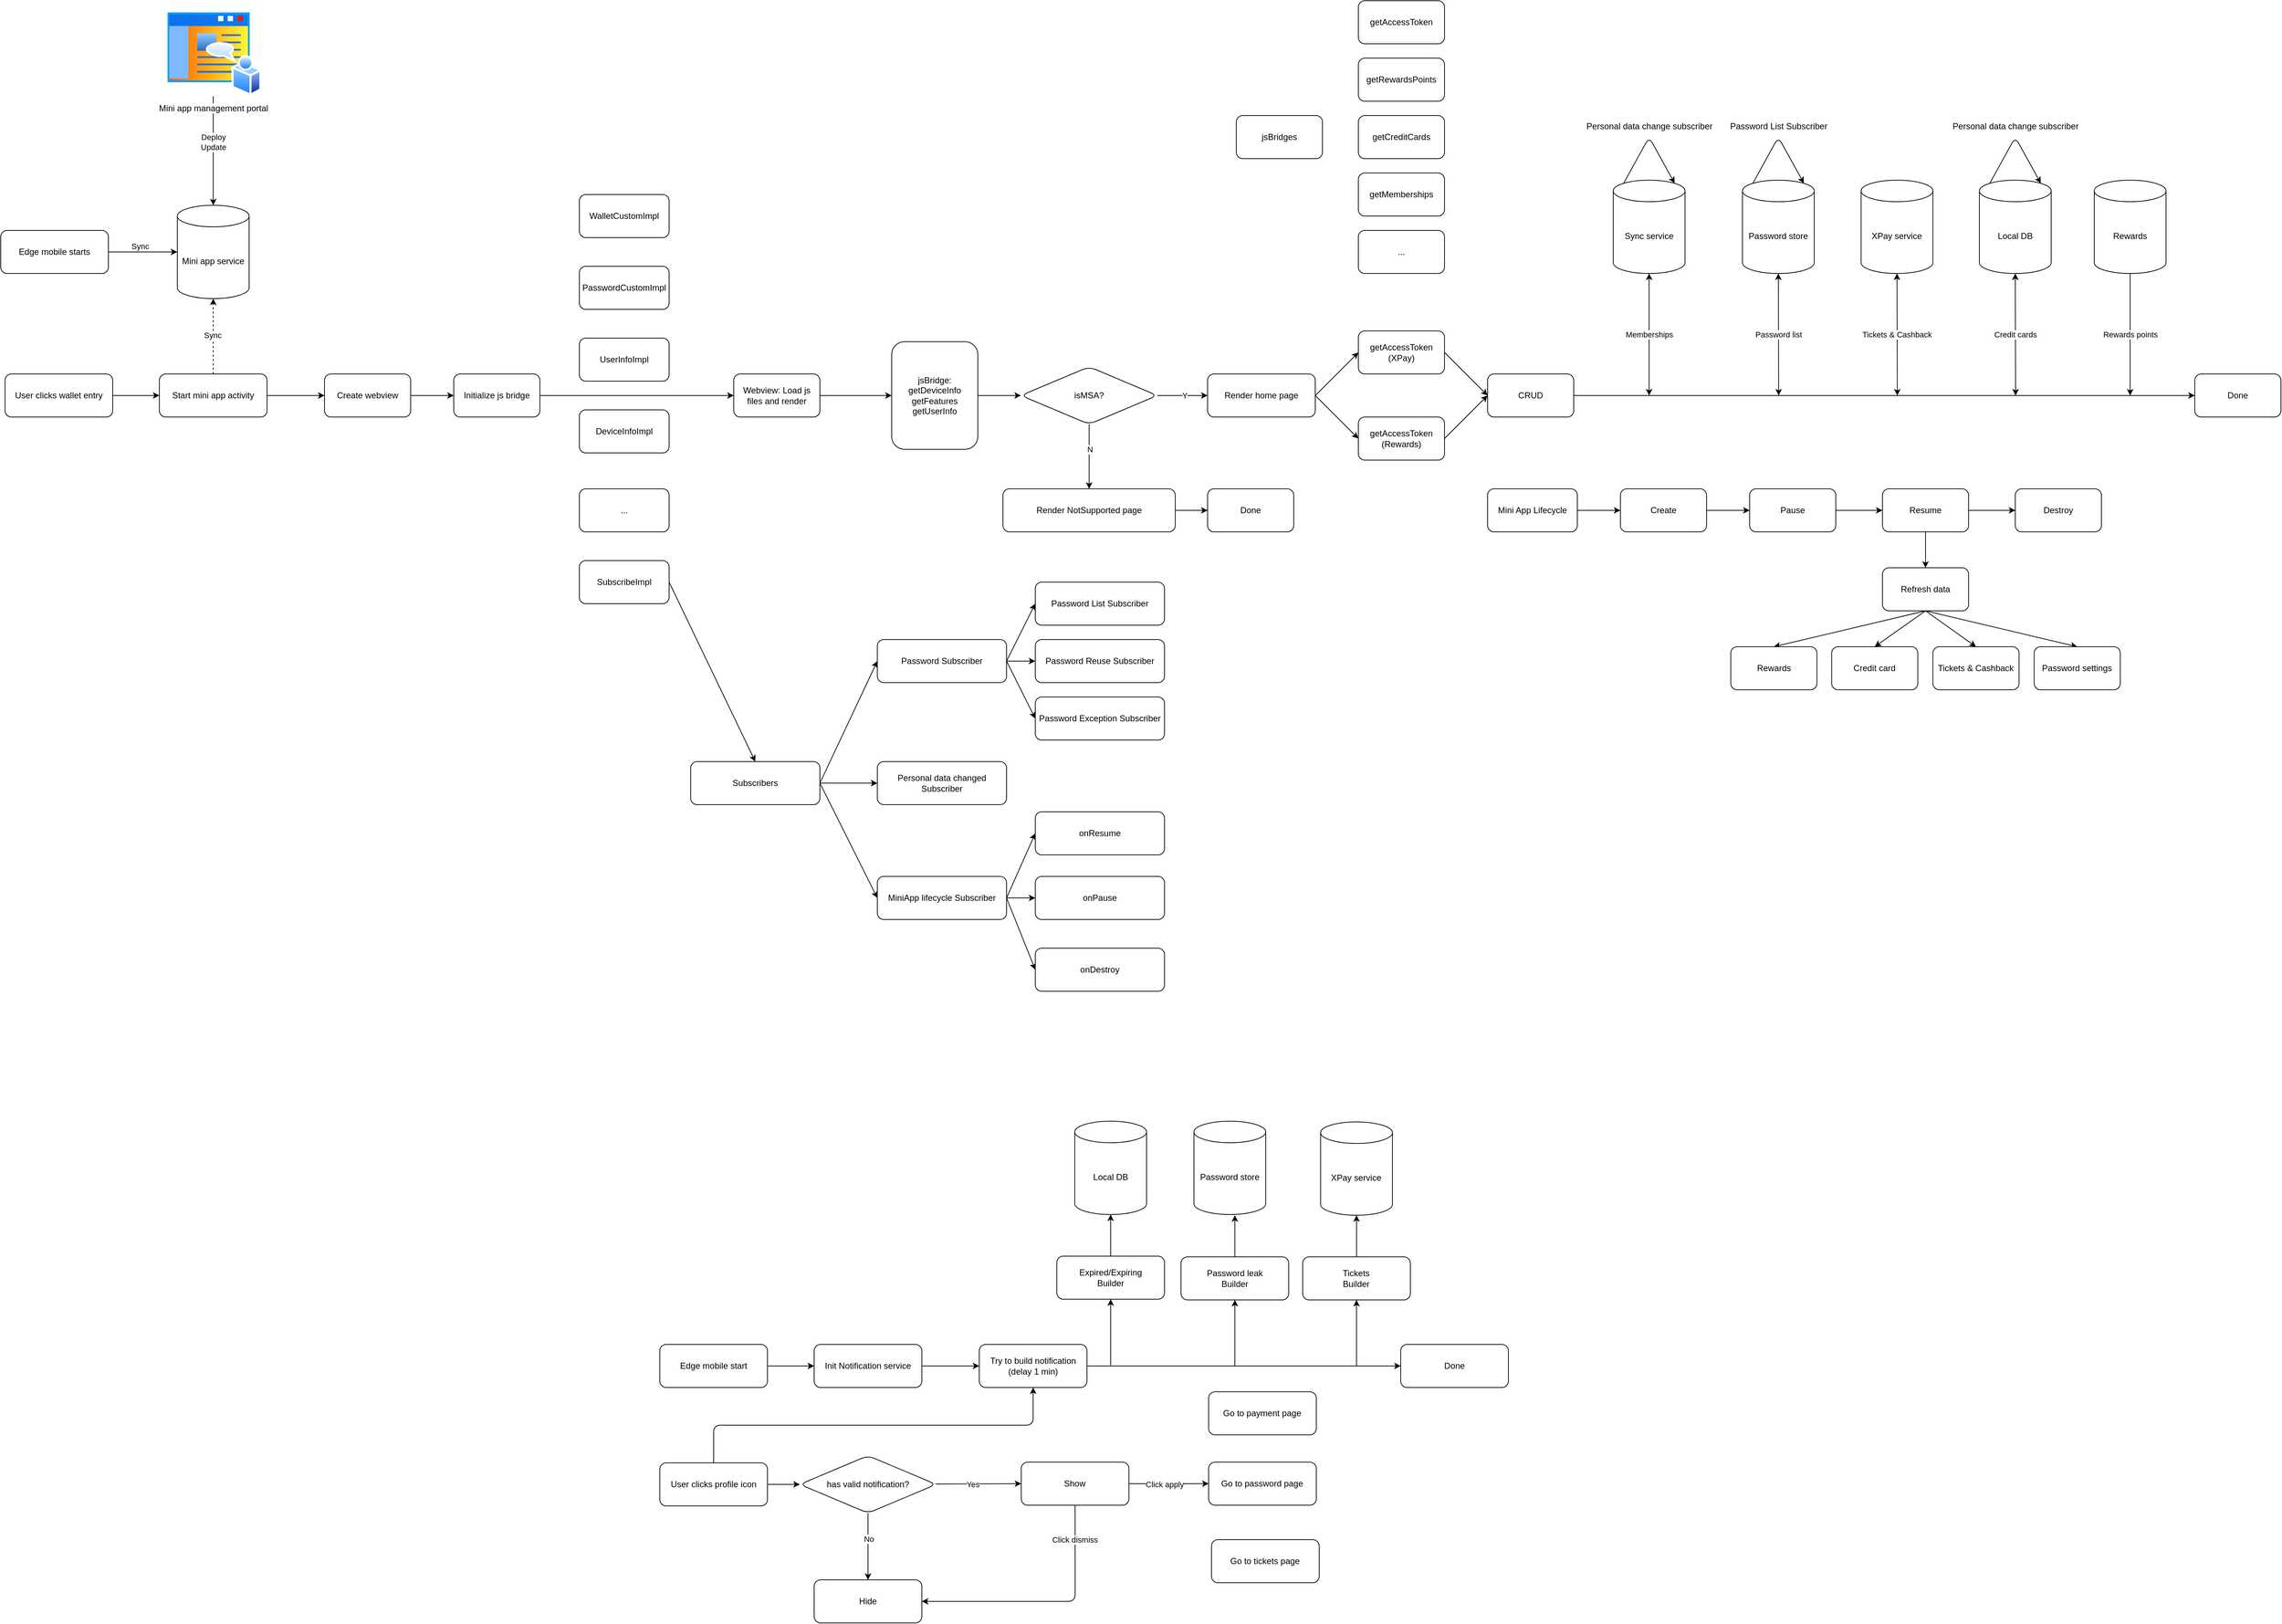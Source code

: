 <mxfile>
    <diagram id="6jK3Fwytv3DxreeTAlrI" name="第 1 页">
        <mxGraphModel dx="1670" dy="810" grid="0" gridSize="10" guides="1" tooltips="1" connect="1" arrows="1" fold="1" page="0" pageScale="1" pageWidth="6000" pageHeight="2000" math="0" shadow="0">
            <root>
                <mxCell id="0"/>
                <mxCell id="1" parent="0"/>
                <mxCell id="4" value="" style="edgeStyle=none;html=1;" parent="1" source="2" target="3" edge="1">
                    <mxGeometry relative="1" as="geometry"/>
                </mxCell>
                <mxCell id="2" value="User clicks wallet entry" style="rounded=1;whiteSpace=wrap;html=1;" parent="1" vertex="1">
                    <mxGeometry x="80" y="690" width="150" height="60" as="geometry"/>
                </mxCell>
                <mxCell id="6" value="" style="edgeStyle=none;html=1;" parent="1" source="3" target="5" edge="1">
                    <mxGeometry relative="1" as="geometry"/>
                </mxCell>
                <mxCell id="3" value="Start mini app activity" style="whiteSpace=wrap;html=1;rounded=1;" parent="1" vertex="1">
                    <mxGeometry x="295" y="690" width="150" height="60" as="geometry"/>
                </mxCell>
                <mxCell id="8" value="" style="edgeStyle=none;html=1;" parent="1" source="5" target="7" edge="1">
                    <mxGeometry relative="1" as="geometry"/>
                </mxCell>
                <mxCell id="5" value="Create webview" style="whiteSpace=wrap;html=1;rounded=1;" parent="1" vertex="1">
                    <mxGeometry x="525" y="690" width="120" height="60" as="geometry"/>
                </mxCell>
                <mxCell id="26" value="" style="edgeStyle=none;html=1;entryX=0;entryY=0.5;entryDx=0;entryDy=0;" parent="1" source="7" target="25" edge="1">
                    <mxGeometry relative="1" as="geometry"/>
                </mxCell>
                <mxCell id="7" value="Initialize js bridge" style="whiteSpace=wrap;html=1;rounded=1;" parent="1" vertex="1">
                    <mxGeometry x="705" y="690" width="120" height="60" as="geometry"/>
                </mxCell>
                <mxCell id="11" value="PasswordCustomImpl" style="whiteSpace=wrap;html=1;rounded=1;" parent="1" vertex="1">
                    <mxGeometry x="880" y="540" width="125" height="60" as="geometry"/>
                </mxCell>
                <mxCell id="14" value="WalletCustomImpl" style="whiteSpace=wrap;html=1;rounded=1;" parent="1" vertex="1">
                    <mxGeometry x="880" y="440" width="125" height="60" as="geometry"/>
                </mxCell>
                <mxCell id="16" value="UserInfoImpl" style="whiteSpace=wrap;html=1;rounded=1;" parent="1" vertex="1">
                    <mxGeometry x="880" y="640" width="125" height="60" as="geometry"/>
                </mxCell>
                <mxCell id="17" value="DeviceInfoImpl" style="whiteSpace=wrap;html=1;rounded=1;" parent="1" vertex="1">
                    <mxGeometry x="880" y="740" width="125" height="60" as="geometry"/>
                </mxCell>
                <mxCell id="103" style="edgeStyle=none;html=1;exitX=1;exitY=0.5;exitDx=0;exitDy=0;entryX=0.5;entryY=0;entryDx=0;entryDy=0;" parent="1" source="18" target="50" edge="1">
                    <mxGeometry relative="1" as="geometry"/>
                </mxCell>
                <mxCell id="18" value="SubscribeImpl" style="whiteSpace=wrap;html=1;rounded=1;" parent="1" vertex="1">
                    <mxGeometry x="880" y="950" width="125" height="60" as="geometry"/>
                </mxCell>
                <mxCell id="24" value="..." style="whiteSpace=wrap;html=1;rounded=1;" parent="1" vertex="1">
                    <mxGeometry x="880" y="850" width="125" height="60" as="geometry"/>
                </mxCell>
                <mxCell id="28" value="" style="edgeStyle=none;html=1;entryX=0;entryY=0.5;entryDx=0;entryDy=0;" parent="1" source="25" target="63" edge="1">
                    <mxGeometry relative="1" as="geometry">
                        <mxPoint x="1295" y="720" as="targetPoint"/>
                    </mxGeometry>
                </mxCell>
                <mxCell id="25" value="Webview: Load js files and render" style="whiteSpace=wrap;html=1;rounded=1;" parent="1" vertex="1">
                    <mxGeometry x="1095" y="690" width="120" height="60" as="geometry"/>
                </mxCell>
                <mxCell id="106" style="edgeStyle=none;html=1;exitX=1;exitY=0.5;exitDx=0;exitDy=0;entryX=0;entryY=0.5;entryDx=0;entryDy=0;" parent="1" source="29" target="43" edge="1">
                    <mxGeometry relative="1" as="geometry"/>
                </mxCell>
                <mxCell id="107" style="edgeStyle=none;html=1;exitX=1;exitY=0.5;exitDx=0;exitDy=0;entryX=0;entryY=0.5;entryDx=0;entryDy=0;" parent="1" source="29" target="42" edge="1">
                    <mxGeometry relative="1" as="geometry"/>
                </mxCell>
                <mxCell id="108" style="edgeStyle=none;html=1;exitX=1;exitY=0.5;exitDx=0;exitDy=0;entryX=0;entryY=0.5;entryDx=0;entryDy=0;" parent="1" source="29" target="44" edge="1">
                    <mxGeometry relative="1" as="geometry"/>
                </mxCell>
                <mxCell id="29" value="Password Subscriber" style="rounded=1;whiteSpace=wrap;html=1;" parent="1" vertex="1">
                    <mxGeometry x="1295" y="1060" width="180" height="60" as="geometry"/>
                </mxCell>
                <mxCell id="30" value="Personal data changed Subscriber" style="rounded=1;whiteSpace=wrap;html=1;" parent="1" vertex="1">
                    <mxGeometry x="1295" y="1230" width="180" height="60" as="geometry"/>
                </mxCell>
                <mxCell id="109" style="edgeStyle=none;html=1;exitX=1;exitY=0.5;exitDx=0;exitDy=0;entryX=0;entryY=0.5;entryDx=0;entryDy=0;" parent="1" source="31" target="45" edge="1">
                    <mxGeometry relative="1" as="geometry"/>
                </mxCell>
                <mxCell id="110" style="edgeStyle=none;html=1;exitX=1;exitY=0.5;exitDx=0;exitDy=0;entryX=0;entryY=0.5;entryDx=0;entryDy=0;" parent="1" source="31" target="46" edge="1">
                    <mxGeometry relative="1" as="geometry"/>
                </mxCell>
                <mxCell id="111" style="edgeStyle=none;html=1;exitX=1;exitY=0.5;exitDx=0;exitDy=0;entryX=0;entryY=0.5;entryDx=0;entryDy=0;" parent="1" source="31" target="47" edge="1">
                    <mxGeometry relative="1" as="geometry"/>
                </mxCell>
                <mxCell id="31" value="MiniApp lifecycle Subscriber" style="rounded=1;whiteSpace=wrap;html=1;" parent="1" vertex="1">
                    <mxGeometry x="1295" y="1390" width="180" height="60" as="geometry"/>
                </mxCell>
                <mxCell id="34" value="" style="edgeStyle=none;html=1;" parent="1" source="32" target="33" edge="1">
                    <mxGeometry relative="1" as="geometry"/>
                </mxCell>
                <mxCell id="32" value="Mini App Lifecycle" style="rounded=1;whiteSpace=wrap;html=1;" parent="1" vertex="1">
                    <mxGeometry x="2145" y="850" width="125" height="60" as="geometry"/>
                </mxCell>
                <mxCell id="36" value="" style="edgeStyle=none;html=1;" parent="1" source="33" target="35" edge="1">
                    <mxGeometry relative="1" as="geometry"/>
                </mxCell>
                <mxCell id="33" value="Create" style="whiteSpace=wrap;html=1;rounded=1;" parent="1" vertex="1">
                    <mxGeometry x="2330" y="850" width="120" height="60" as="geometry"/>
                </mxCell>
                <mxCell id="39" value="" style="edgeStyle=none;html=1;" parent="1" source="35" target="38" edge="1">
                    <mxGeometry relative="1" as="geometry"/>
                </mxCell>
                <mxCell id="35" value="Pause" style="whiteSpace=wrap;html=1;rounded=1;" parent="1" vertex="1">
                    <mxGeometry x="2510" y="850" width="120" height="60" as="geometry"/>
                </mxCell>
                <mxCell id="41" value="" style="edgeStyle=none;html=1;" parent="1" source="38" target="40" edge="1">
                    <mxGeometry relative="1" as="geometry"/>
                </mxCell>
                <mxCell id="85" value="" style="edgeStyle=none;html=1;" parent="1" source="38" target="84" edge="1">
                    <mxGeometry relative="1" as="geometry"/>
                </mxCell>
                <mxCell id="38" value="Resume" style="whiteSpace=wrap;html=1;rounded=1;" parent="1" vertex="1">
                    <mxGeometry x="2695" y="850" width="120" height="60" as="geometry"/>
                </mxCell>
                <mxCell id="40" value="Destroy" style="whiteSpace=wrap;html=1;rounded=1;" parent="1" vertex="1">
                    <mxGeometry x="2880" y="850" width="120" height="60" as="geometry"/>
                </mxCell>
                <mxCell id="42" value="Password List Subscriber" style="rounded=1;whiteSpace=wrap;html=1;" parent="1" vertex="1">
                    <mxGeometry x="1515" y="980" width="180" height="60" as="geometry"/>
                </mxCell>
                <mxCell id="43" value="Password Reuse Subscriber" style="rounded=1;whiteSpace=wrap;html=1;" parent="1" vertex="1">
                    <mxGeometry x="1515" y="1060" width="180" height="60" as="geometry"/>
                </mxCell>
                <mxCell id="44" value="Password Exception Subscriber" style="rounded=1;whiteSpace=wrap;html=1;" parent="1" vertex="1">
                    <mxGeometry x="1515" y="1140" width="180" height="60" as="geometry"/>
                </mxCell>
                <mxCell id="45" value="onResume" style="rounded=1;whiteSpace=wrap;html=1;" parent="1" vertex="1">
                    <mxGeometry x="1515" y="1300" width="180" height="60" as="geometry"/>
                </mxCell>
                <mxCell id="46" value="onPause" style="rounded=1;whiteSpace=wrap;html=1;" parent="1" vertex="1">
                    <mxGeometry x="1515" y="1390" width="180" height="60" as="geometry"/>
                </mxCell>
                <mxCell id="47" value="onDestroy" style="rounded=1;whiteSpace=wrap;html=1;" parent="1" vertex="1">
                    <mxGeometry x="1515" y="1490" width="180" height="60" as="geometry"/>
                </mxCell>
                <mxCell id="52" style="edgeStyle=none;html=1;exitX=1;exitY=0.5;exitDx=0;exitDy=0;entryX=0;entryY=0.5;entryDx=0;entryDy=0;" parent="1" source="50" target="30" edge="1">
                    <mxGeometry relative="1" as="geometry"/>
                </mxCell>
                <mxCell id="104" style="edgeStyle=none;html=1;exitX=1;exitY=0.5;exitDx=0;exitDy=0;entryX=0;entryY=0.5;entryDx=0;entryDy=0;" parent="1" source="50" target="29" edge="1">
                    <mxGeometry relative="1" as="geometry"/>
                </mxCell>
                <mxCell id="105" style="edgeStyle=none;html=1;exitX=1;exitY=0.5;exitDx=0;exitDy=0;entryX=0;entryY=0.5;entryDx=0;entryDy=0;" parent="1" source="50" target="31" edge="1">
                    <mxGeometry relative="1" as="geometry"/>
                </mxCell>
                <mxCell id="50" value="Subscribers" style="rounded=1;whiteSpace=wrap;html=1;" parent="1" vertex="1">
                    <mxGeometry x="1035" y="1230" width="180" height="60" as="geometry"/>
                </mxCell>
                <mxCell id="55" value="jsBridges" style="rounded=1;whiteSpace=wrap;html=1;" parent="1" vertex="1">
                    <mxGeometry x="1795" y="330" width="120" height="60" as="geometry"/>
                </mxCell>
                <mxCell id="56" value="getAccessToken" style="rounded=1;whiteSpace=wrap;html=1;" parent="1" vertex="1">
                    <mxGeometry x="1965" y="170" width="120" height="60" as="geometry"/>
                </mxCell>
                <mxCell id="57" value="getRewardsPoints" style="rounded=1;whiteSpace=wrap;html=1;" parent="1" vertex="1">
                    <mxGeometry x="1965" y="250" width="120" height="60" as="geometry"/>
                </mxCell>
                <mxCell id="58" value="getCreditCards" style="rounded=1;whiteSpace=wrap;html=1;" parent="1" vertex="1">
                    <mxGeometry x="1965" y="330" width="120" height="60" as="geometry"/>
                </mxCell>
                <mxCell id="59" value="getMemberships" style="rounded=1;whiteSpace=wrap;html=1;" parent="1" vertex="1">
                    <mxGeometry x="1965" y="410" width="120" height="60" as="geometry"/>
                </mxCell>
                <mxCell id="60" value="..." style="rounded=1;whiteSpace=wrap;html=1;" parent="1" vertex="1">
                    <mxGeometry x="1965" y="490" width="120" height="60" as="geometry"/>
                </mxCell>
                <mxCell id="67" value="" style="edgeStyle=none;html=1;" parent="1" source="63" target="66" edge="1">
                    <mxGeometry relative="1" as="geometry"/>
                </mxCell>
                <mxCell id="63" value="jsBridge:&lt;br&gt;getDeviceInfo&lt;br&gt;getFeatures&lt;br&gt;getUserInfo" style="whiteSpace=wrap;html=1;rounded=1;" parent="1" vertex="1">
                    <mxGeometry x="1315" y="645" width="120" height="150" as="geometry"/>
                </mxCell>
                <mxCell id="69" value="" style="edgeStyle=none;html=1;" parent="1" source="66" target="68" edge="1">
                    <mxGeometry relative="1" as="geometry"/>
                </mxCell>
                <mxCell id="73" value="Y" style="edgeLabel;html=1;align=center;verticalAlign=middle;resizable=0;points=[];" parent="69" vertex="1" connectable="0">
                    <mxGeometry x="0.084" relative="1" as="geometry">
                        <mxPoint as="offset"/>
                    </mxGeometry>
                </mxCell>
                <mxCell id="71" value="" style="edgeStyle=none;html=1;" parent="1" source="66" target="70" edge="1">
                    <mxGeometry relative="1" as="geometry"/>
                </mxCell>
                <mxCell id="72" value="N" style="edgeLabel;html=1;align=center;verticalAlign=middle;resizable=0;points=[];" parent="71" vertex="1" connectable="0">
                    <mxGeometry x="-0.236" y="1" relative="1" as="geometry">
                        <mxPoint as="offset"/>
                    </mxGeometry>
                </mxCell>
                <mxCell id="66" value="isMSA?" style="rhombus;whiteSpace=wrap;html=1;rounded=1;" parent="1" vertex="1">
                    <mxGeometry x="1495" y="680" width="190" height="80" as="geometry"/>
                </mxCell>
                <mxCell id="95" value="" style="edgeStyle=none;html=1;exitX=1;exitY=0.5;exitDx=0;exitDy=0;entryX=0;entryY=0.5;entryDx=0;entryDy=0;" parent="1" source="68" target="94" edge="1">
                    <mxGeometry relative="1" as="geometry"/>
                </mxCell>
                <mxCell id="97" style="edgeStyle=none;html=1;exitX=1;exitY=0.5;exitDx=0;exitDy=0;entryX=0;entryY=0.5;entryDx=0;entryDy=0;" parent="1" source="68" target="96" edge="1">
                    <mxGeometry relative="1" as="geometry"/>
                </mxCell>
                <mxCell id="68" value="Render home page" style="whiteSpace=wrap;html=1;rounded=1;" parent="1" vertex="1">
                    <mxGeometry x="1755" y="690" width="150" height="60" as="geometry"/>
                </mxCell>
                <mxCell id="130" style="edgeStyle=none;html=1;exitX=1;exitY=0.5;exitDx=0;exitDy=0;entryX=0;entryY=0.5;entryDx=0;entryDy=0;" parent="1" source="70" target="129" edge="1">
                    <mxGeometry relative="1" as="geometry"/>
                </mxCell>
                <mxCell id="70" value="Render NotSupported page" style="whiteSpace=wrap;html=1;rounded=1;" parent="1" vertex="1">
                    <mxGeometry x="1470" y="850" width="240" height="60" as="geometry"/>
                </mxCell>
                <mxCell id="77" value="Done" style="rounded=1;whiteSpace=wrap;html=1;" parent="1" vertex="1">
                    <mxGeometry x="3130" y="690" width="120" height="60" as="geometry"/>
                </mxCell>
                <mxCell id="119" style="edgeStyle=none;html=1;exitX=0.5;exitY=1;exitDx=0;exitDy=0;entryX=0.5;entryY=0;entryDx=0;entryDy=0;" parent="1" source="84" target="86" edge="1">
                    <mxGeometry relative="1" as="geometry"/>
                </mxCell>
                <mxCell id="120" style="edgeStyle=none;html=1;exitX=0.5;exitY=1;exitDx=0;exitDy=0;entryX=0.5;entryY=0;entryDx=0;entryDy=0;" parent="1" source="84" target="87" edge="1">
                    <mxGeometry relative="1" as="geometry"/>
                </mxCell>
                <mxCell id="121" style="edgeStyle=none;html=1;exitX=0.5;exitY=1;exitDx=0;exitDy=0;entryX=0.5;entryY=0;entryDx=0;entryDy=0;" parent="1" source="84" target="88" edge="1">
                    <mxGeometry relative="1" as="geometry"/>
                </mxCell>
                <mxCell id="122" style="edgeStyle=none;html=1;exitX=0.5;exitY=1;exitDx=0;exitDy=0;entryX=0.5;entryY=0;entryDx=0;entryDy=0;" parent="1" source="84" target="90" edge="1">
                    <mxGeometry relative="1" as="geometry"/>
                </mxCell>
                <mxCell id="84" value="Refresh data" style="whiteSpace=wrap;html=1;rounded=1;" parent="1" vertex="1">
                    <mxGeometry x="2695" y="960" width="120" height="60" as="geometry"/>
                </mxCell>
                <mxCell id="86" value="Rewards" style="whiteSpace=wrap;html=1;rounded=1;" parent="1" vertex="1">
                    <mxGeometry x="2483.75" y="1070" width="120" height="60" as="geometry"/>
                </mxCell>
                <mxCell id="87" value="Credit card" style="whiteSpace=wrap;html=1;rounded=1;" parent="1" vertex="1">
                    <mxGeometry x="2624.25" y="1070" width="120" height="60" as="geometry"/>
                </mxCell>
                <mxCell id="88" value="Tickets &amp;amp; Cashback" style="whiteSpace=wrap;html=1;rounded=1;" parent="1" vertex="1">
                    <mxGeometry x="2765.25" y="1070" width="120" height="60" as="geometry"/>
                </mxCell>
                <mxCell id="90" value="Password settings" style="whiteSpace=wrap;html=1;rounded=1;" parent="1" vertex="1">
                    <mxGeometry x="2906.25" y="1070" width="120" height="60" as="geometry"/>
                </mxCell>
                <mxCell id="98" style="edgeStyle=none;html=1;exitX=1;exitY=0.5;exitDx=0;exitDy=0;entryX=0;entryY=0.5;entryDx=0;entryDy=0;" parent="1" source="94" target="99" edge="1">
                    <mxGeometry relative="1" as="geometry">
                        <mxPoint x="2115" y="710" as="targetPoint"/>
                    </mxGeometry>
                </mxCell>
                <mxCell id="94" value="getAccessToken (XPay)" style="whiteSpace=wrap;html=1;rounded=1;" parent="1" vertex="1">
                    <mxGeometry x="1965" y="630" width="120" height="60" as="geometry"/>
                </mxCell>
                <mxCell id="100" style="edgeStyle=none;html=1;exitX=1;exitY=0.5;exitDx=0;exitDy=0;entryX=0;entryY=0.5;entryDx=0;entryDy=0;" parent="1" source="96" target="99" edge="1">
                    <mxGeometry relative="1" as="geometry"/>
                </mxCell>
                <mxCell id="96" value="getAccessToken (Rewards)" style="whiteSpace=wrap;html=1;rounded=1;" parent="1" vertex="1">
                    <mxGeometry x="1965" y="750" width="120" height="60" as="geometry"/>
                </mxCell>
                <mxCell id="102" style="edgeStyle=none;html=1;entryX=0;entryY=0.5;entryDx=0;entryDy=0;" parent="1" source="99" target="77" edge="1">
                    <mxGeometry relative="1" as="geometry"/>
                </mxCell>
                <mxCell id="99" value="CRUD" style="rounded=1;whiteSpace=wrap;html=1;" parent="1" vertex="1">
                    <mxGeometry x="2145" y="690" width="120" height="60" as="geometry"/>
                </mxCell>
                <mxCell id="123" value="" style="group" parent="1" vertex="1" connectable="0">
                    <mxGeometry x="2990" y="420" width="100" height="300" as="geometry"/>
                </mxCell>
                <mxCell id="92" value="Rewards points" style="edgeStyle=none;html=1;exitX=0.5;exitY=1;exitDx=0;exitDy=0;exitPerimeter=0;" parent="123" source="91" edge="1">
                    <mxGeometry relative="1" as="geometry">
                        <mxPoint x="50" y="300" as="targetPoint"/>
                    </mxGeometry>
                </mxCell>
                <mxCell id="91" value="Rewards" style="shape=cylinder3;whiteSpace=wrap;html=1;boundedLbl=1;backgroundOutline=1;size=15;" parent="123" vertex="1">
                    <mxGeometry width="100" height="130" as="geometry"/>
                </mxCell>
                <mxCell id="125" value="" style="group" parent="1" vertex="1" connectable="0">
                    <mxGeometry x="2780" y="330" width="200" height="390" as="geometry"/>
                </mxCell>
                <mxCell id="118" value="Personal data change subscriber" style="text;html=1;align=center;verticalAlign=middle;resizable=0;points=[];autosize=1;strokeColor=none;fillColor=none;" parent="125" vertex="1">
                    <mxGeometry width="200" height="30" as="geometry"/>
                </mxCell>
                <mxCell id="124" value="" style="group" parent="125" vertex="1" connectable="0">
                    <mxGeometry x="50" y="30" width="100" height="360" as="geometry"/>
                </mxCell>
                <mxCell id="83" value="Credit cards" style="edgeStyle=none;html=1;exitX=0.5;exitY=1;exitDx=0;exitDy=0;exitPerimeter=0;startArrow=classic;startFill=1;" parent="124" source="80" edge="1">
                    <mxGeometry relative="1" as="geometry">
                        <mxPoint x="50.429" y="360" as="targetPoint"/>
                    </mxGeometry>
                </mxCell>
                <mxCell id="80" value="Local DB" style="shape=cylinder3;whiteSpace=wrap;html=1;boundedLbl=1;backgroundOutline=1;size=15;" parent="124" vertex="1">
                    <mxGeometry y="60" width="100" height="130" as="geometry"/>
                </mxCell>
                <mxCell id="116" style="edgeStyle=none;html=1;exitX=0.145;exitY=0;exitDx=0;exitDy=4.35;exitPerimeter=0;entryX=0.855;entryY=0;entryDx=0;entryDy=4.35;entryPerimeter=0;" parent="124" source="80" target="80" edge="1">
                    <mxGeometry relative="1" as="geometry">
                        <Array as="points">
                            <mxPoint x="50"/>
                        </Array>
                    </mxGeometry>
                </mxCell>
                <mxCell id="126" value="" style="group" parent="1" vertex="1" connectable="0">
                    <mxGeometry x="2665.25" y="420" width="100" height="300" as="geometry"/>
                </mxCell>
                <mxCell id="82" value="Tickets &amp;amp; Cashback" style="edgeStyle=none;html=1;exitX=0.5;exitY=1;exitDx=0;exitDy=0;exitPerimeter=0;startArrow=classic;startFill=1;" parent="126" source="78" edge="1">
                    <mxGeometry relative="1" as="geometry">
                        <mxPoint x="50.429" y="300" as="targetPoint"/>
                    </mxGeometry>
                </mxCell>
                <mxCell id="78" value="XPay service" style="shape=cylinder3;whiteSpace=wrap;html=1;boundedLbl=1;backgroundOutline=1;size=15;" parent="126" vertex="1">
                    <mxGeometry width="100" height="130" as="geometry"/>
                </mxCell>
                <mxCell id="127" value="" style="group" parent="1" vertex="1" connectable="0">
                    <mxGeometry x="2470" y="330" width="160" height="390" as="geometry"/>
                </mxCell>
                <mxCell id="81" value="Password list" style="edgeStyle=none;html=1;exitX=0.5;exitY=1;exitDx=0;exitDy=0;exitPerimeter=0;startArrow=classic;startFill=1;" parent="127" source="75" edge="1">
                    <mxGeometry relative="1" as="geometry">
                        <mxPoint x="80.429" y="390" as="targetPoint"/>
                    </mxGeometry>
                </mxCell>
                <mxCell id="75" value="Password store" style="shape=cylinder3;whiteSpace=wrap;html=1;boundedLbl=1;backgroundOutline=1;size=15;" parent="127" vertex="1">
                    <mxGeometry x="30" y="90" width="100" height="130" as="geometry"/>
                </mxCell>
                <mxCell id="112" style="edgeStyle=none;html=1;exitX=0.145;exitY=0;exitDx=0;exitDy=4.35;exitPerimeter=0;entryX=0.855;entryY=0;entryDx=0;entryDy=4.35;entryPerimeter=0;elbow=vertical;" parent="127" source="75" target="75" edge="1">
                    <mxGeometry relative="1" as="geometry">
                        <Array as="points">
                            <mxPoint x="80" y="30"/>
                        </Array>
                    </mxGeometry>
                </mxCell>
                <mxCell id="113" value="Password List Subscriber" style="text;html=1;align=center;verticalAlign=middle;resizable=0;points=[];autosize=1;strokeColor=none;fillColor=none;" parent="127" vertex="1">
                    <mxGeometry width="160" height="30" as="geometry"/>
                </mxCell>
                <mxCell id="128" value="" style="group" parent="1" vertex="1" connectable="0">
                    <mxGeometry x="2270" y="330" width="200" height="390" as="geometry"/>
                </mxCell>
                <mxCell id="79" value="Memberships" style="edgeStyle=none;html=1;exitX=0.5;exitY=1;exitDx=0;exitDy=0;exitPerimeter=0;startArrow=classic;startFill=1;" parent="128" source="74" edge="1">
                    <mxGeometry relative="1" as="geometry">
                        <mxPoint x="100" y="390" as="targetPoint"/>
                    </mxGeometry>
                </mxCell>
                <mxCell id="74" value="Sync service" style="shape=cylinder3;whiteSpace=wrap;html=1;boundedLbl=1;backgroundOutline=1;size=15;" parent="128" vertex="1">
                    <mxGeometry x="50" y="90" width="100" height="130" as="geometry"/>
                </mxCell>
                <mxCell id="114" style="edgeStyle=none;html=1;exitX=0.145;exitY=0;exitDx=0;exitDy=4.35;exitPerimeter=0;entryX=0.855;entryY=0;entryDx=0;entryDy=4.35;entryPerimeter=0;" parent="128" source="74" target="74" edge="1">
                    <mxGeometry relative="1" as="geometry">
                        <Array as="points">
                            <mxPoint x="100" y="30"/>
                        </Array>
                    </mxGeometry>
                </mxCell>
                <mxCell id="115" value="Personal data change subscriber" style="text;html=1;align=center;verticalAlign=middle;resizable=0;points=[];autosize=1;strokeColor=none;fillColor=none;" parent="128" vertex="1">
                    <mxGeometry width="200" height="30" as="geometry"/>
                </mxCell>
                <mxCell id="129" value="Done" style="whiteSpace=wrap;html=1;rounded=1;" parent="1" vertex="1">
                    <mxGeometry x="1755" y="850" width="120" height="60" as="geometry"/>
                </mxCell>
                <mxCell id="157" value="" style="edgeStyle=none;html=1;startArrow=none;startFill=0;" parent="1" source="134" target="135" edge="1">
                    <mxGeometry relative="1" as="geometry"/>
                </mxCell>
                <mxCell id="134" value="Edge mobile start" style="whiteSpace=wrap;html=1;rounded=1;" parent="1" vertex="1">
                    <mxGeometry x="992" y="2042" width="150" height="60" as="geometry"/>
                </mxCell>
                <mxCell id="158" value="" style="edgeStyle=none;html=1;startArrow=none;startFill=0;" parent="1" source="135" target="136" edge="1">
                    <mxGeometry relative="1" as="geometry"/>
                </mxCell>
                <mxCell id="135" value="Init Notification service" style="whiteSpace=wrap;html=1;rounded=1;" parent="1" vertex="1">
                    <mxGeometry x="1207" y="2042" width="150" height="60" as="geometry"/>
                </mxCell>
                <mxCell id="185" style="edgeStyle=orthogonalEdgeStyle;html=1;exitX=1;exitY=0.5;exitDx=0;exitDy=0;startArrow=none;startFill=0;entryX=0;entryY=0.5;entryDx=0;entryDy=0;" parent="1" source="136" target="186" edge="1">
                    <mxGeometry relative="1" as="geometry">
                        <mxPoint x="2013.571" y="2071.762" as="targetPoint"/>
                    </mxGeometry>
                </mxCell>
                <mxCell id="136" value="Try to build notification&lt;br&gt;(delay 1 min)" style="whiteSpace=wrap;html=1;rounded=1;" parent="1" vertex="1">
                    <mxGeometry x="1437" y="2042" width="150" height="60" as="geometry"/>
                </mxCell>
                <mxCell id="146" value="" style="edgeStyle=none;html=1;startArrow=none;startFill=0;" parent="1" source="137" target="139" edge="1">
                    <mxGeometry relative="1" as="geometry"/>
                </mxCell>
                <mxCell id="159" style="edgeStyle=orthogonalEdgeStyle;html=1;exitX=0.5;exitY=0;exitDx=0;exitDy=0;entryX=0.5;entryY=1;entryDx=0;entryDy=0;startArrow=none;startFill=0;" parent="1" source="137" target="136" edge="1">
                    <mxGeometry relative="1" as="geometry"/>
                </mxCell>
                <mxCell id="137" value="User clicks profile icon" style="whiteSpace=wrap;html=1;rounded=1;" parent="1" vertex="1">
                    <mxGeometry x="992" y="2207" width="150" height="60" as="geometry"/>
                </mxCell>
                <mxCell id="147" value="" style="edgeStyle=none;html=1;startArrow=none;startFill=0;entryX=0;entryY=0.5;entryDx=0;entryDy=0;" parent="1" source="139" target="140" edge="1">
                    <mxGeometry relative="1" as="geometry">
                        <mxPoint x="1424" y="2237" as="targetPoint"/>
                    </mxGeometry>
                </mxCell>
                <mxCell id="149" value="Yes" style="edgeLabel;html=1;align=center;verticalAlign=middle;resizable=0;points=[];" parent="147" vertex="1" connectable="0">
                    <mxGeometry x="-0.127" relative="1" as="geometry">
                        <mxPoint as="offset"/>
                    </mxGeometry>
                </mxCell>
                <mxCell id="150" value="" style="edgeStyle=none;html=1;startArrow=none;startFill=0;" parent="1" source="139" target="141" edge="1">
                    <mxGeometry relative="1" as="geometry"/>
                </mxCell>
                <mxCell id="151" value="No" style="edgeLabel;html=1;align=center;verticalAlign=middle;resizable=0;points=[];" parent="150" vertex="1" connectable="0">
                    <mxGeometry x="-0.236" y="1" relative="1" as="geometry">
                        <mxPoint as="offset"/>
                    </mxGeometry>
                </mxCell>
                <mxCell id="139" value="has valid notification?" style="rhombus;whiteSpace=wrap;html=1;rounded=1;" parent="1" vertex="1">
                    <mxGeometry x="1187" y="2197" width="190" height="80" as="geometry"/>
                </mxCell>
                <mxCell id="152" value="" style="edgeStyle=none;html=1;startArrow=none;startFill=0;" parent="1" source="140" target="142" edge="1">
                    <mxGeometry relative="1" as="geometry"/>
                </mxCell>
                <mxCell id="153" value="Click apply" style="edgeLabel;html=1;align=center;verticalAlign=middle;resizable=0;points=[];" parent="152" vertex="1" connectable="0">
                    <mxGeometry x="-0.117" y="-1" relative="1" as="geometry">
                        <mxPoint as="offset"/>
                    </mxGeometry>
                </mxCell>
                <mxCell id="155" style="edgeStyle=orthogonalEdgeStyle;html=1;entryX=1;entryY=0.5;entryDx=0;entryDy=0;startArrow=none;startFill=0;exitX=0.5;exitY=1;exitDx=0;exitDy=0;" parent="1" source="140" target="141" edge="1">
                    <mxGeometry relative="1" as="geometry"/>
                </mxCell>
                <mxCell id="156" value="Click dismiss" style="edgeLabel;html=1;align=center;verticalAlign=middle;resizable=0;points=[];" parent="155" vertex="1" connectable="0">
                    <mxGeometry x="-0.135" y="1" relative="1" as="geometry">
                        <mxPoint x="16" y="-87" as="offset"/>
                    </mxGeometry>
                </mxCell>
                <mxCell id="140" value="Show" style="whiteSpace=wrap;html=1;rounded=1;" parent="1" vertex="1">
                    <mxGeometry x="1495.45" y="2206" width="150" height="60" as="geometry"/>
                </mxCell>
                <mxCell id="141" value="Hide" style="whiteSpace=wrap;html=1;rounded=1;" parent="1" vertex="1">
                    <mxGeometry x="1207" y="2370" width="150" height="60" as="geometry"/>
                </mxCell>
                <mxCell id="142" value="Go to password page" style="whiteSpace=wrap;html=1;rounded=1;" parent="1" vertex="1">
                    <mxGeometry x="1756.45" y="2206" width="150" height="60" as="geometry"/>
                </mxCell>
                <mxCell id="143" value="Go to payment page" style="whiteSpace=wrap;html=1;rounded=1;" parent="1" vertex="1">
                    <mxGeometry x="1756.45" y="2108" width="150" height="60" as="geometry"/>
                </mxCell>
                <mxCell id="144" value="Go to tickets page" style="whiteSpace=wrap;html=1;rounded=1;" parent="1" vertex="1">
                    <mxGeometry x="1760.45" y="2314" width="150" height="60" as="geometry"/>
                </mxCell>
                <mxCell id="163" value="" style="edgeStyle=none;html=1;startArrow=none;startFill=0;dashed=1;exitX=0.5;exitY=0;exitDx=0;exitDy=0;entryX=0.5;entryY=1;entryDx=0;entryDy=0;entryPerimeter=0;" parent="1" source="3" target="162" edge="1">
                    <mxGeometry relative="1" as="geometry">
                        <mxPoint x="455" y="638" as="targetPoint"/>
                    </mxGeometry>
                </mxCell>
                <mxCell id="165" value="Sync" style="edgeLabel;html=1;align=center;verticalAlign=middle;resizable=0;points=[];" parent="163" vertex="1" connectable="0">
                    <mxGeometry x="-0.648" y="-1" relative="1" as="geometry">
                        <mxPoint x="-2" y="-36" as="offset"/>
                    </mxGeometry>
                </mxCell>
                <mxCell id="172" value="Sync" style="edgeLabel;html=1;align=center;verticalAlign=middle;resizable=0;points=[];" parent="163" vertex="1" connectable="0">
                    <mxGeometry x="-0.648" y="-1" relative="1" as="geometry">
                        <mxPoint x="-103" y="-160" as="offset"/>
                    </mxGeometry>
                </mxCell>
                <mxCell id="162" value="Mini app service" style="shape=cylinder3;whiteSpace=wrap;html=1;boundedLbl=1;backgroundOutline=1;size=15;" parent="1" vertex="1">
                    <mxGeometry x="320" y="455" width="100" height="130" as="geometry"/>
                </mxCell>
                <mxCell id="171" style="edgeStyle=none;html=1;exitX=1;exitY=0.5;exitDx=0;exitDy=0;entryX=0;entryY=0.5;entryDx=0;entryDy=0;entryPerimeter=0;startArrow=none;startFill=0;" parent="1" source="170" target="162" edge="1">
                    <mxGeometry relative="1" as="geometry"/>
                </mxCell>
                <mxCell id="170" value="Edge mobile starts" style="rounded=1;whiteSpace=wrap;html=1;" parent="1" vertex="1">
                    <mxGeometry x="74" y="490" width="150" height="60" as="geometry"/>
                </mxCell>
                <mxCell id="175" style="edgeStyle=none;html=1;exitX=0.5;exitY=1;exitDx=0;exitDy=0;entryX=0.5;entryY=0;entryDx=0;entryDy=0;entryPerimeter=0;startArrow=none;startFill=0;" parent="1" source="174" target="162" edge="1">
                    <mxGeometry relative="1" as="geometry"/>
                </mxCell>
                <mxCell id="176" value="Deploy&lt;br&gt;Update" style="edgeLabel;html=1;align=center;verticalAlign=middle;resizable=0;points=[];" parent="175" vertex="1" connectable="0">
                    <mxGeometry x="-0.165" relative="1" as="geometry">
                        <mxPoint as="offset"/>
                    </mxGeometry>
                </mxCell>
                <mxCell id="174" value="Mini app management portal" style="aspect=fixed;perimeter=ellipsePerimeter;html=1;align=center;shadow=0;dashed=0;spacingTop=3;image;image=img/lib/active_directory/home_page.svg;" parent="1" vertex="1">
                    <mxGeometry x="302.78" y="182" width="134.44" height="121" as="geometry"/>
                </mxCell>
                <mxCell id="179" value="Password store" style="shape=cylinder3;whiteSpace=wrap;html=1;boundedLbl=1;backgroundOutline=1;size=15;" parent="1" vertex="1">
                    <mxGeometry x="1736" y="1731" width="100" height="130" as="geometry"/>
                </mxCell>
                <mxCell id="180" value="XPay service" style="shape=cylinder3;whiteSpace=wrap;html=1;boundedLbl=1;backgroundOutline=1;size=15;" parent="1" vertex="1">
                    <mxGeometry x="1912.45" y="1732" width="100" height="130" as="geometry"/>
                </mxCell>
                <mxCell id="181" value="Local DB" style="shape=cylinder3;whiteSpace=wrap;html=1;boundedLbl=1;backgroundOutline=1;size=15;" parent="1" vertex="1">
                    <mxGeometry x="1570" y="1731" width="100" height="130" as="geometry"/>
                </mxCell>
                <mxCell id="183" value="" style="edgeStyle=orthogonalEdgeStyle;html=1;startArrow=none;startFill=0;" parent="1" source="182" target="181" edge="1">
                    <mxGeometry relative="1" as="geometry"/>
                </mxCell>
                <mxCell id="182" value="Expired/Expiring&lt;br&gt;Builder" style="whiteSpace=wrap;html=1;rounded=1;" parent="1" vertex="1">
                    <mxGeometry x="1545" y="1919" width="150" height="60" as="geometry"/>
                </mxCell>
                <mxCell id="186" value="Done" style="whiteSpace=wrap;html=1;rounded=1;" parent="1" vertex="1">
                    <mxGeometry x="2024" y="2042" width="150" height="60" as="geometry"/>
                </mxCell>
                <mxCell id="188" value="" style="endArrow=classic;html=1;entryX=0.5;entryY=1;entryDx=0;entryDy=0;" parent="1" target="182" edge="1">
                    <mxGeometry width="50" height="50" relative="1" as="geometry">
                        <mxPoint x="1620" y="2071" as="sourcePoint"/>
                        <mxPoint x="1649" y="2008" as="targetPoint"/>
                    </mxGeometry>
                </mxCell>
                <mxCell id="189" value="" style="endArrow=classic;html=1;entryX=0.5;entryY=1;entryDx=0;entryDy=0;" parent="1" target="190" edge="1">
                    <mxGeometry width="50" height="50" relative="1" as="geometry">
                        <mxPoint x="1793" y="2072" as="sourcePoint"/>
                        <mxPoint x="1822" y="2009" as="targetPoint"/>
                    </mxGeometry>
                </mxCell>
                <mxCell id="190" value="Password leak&lt;br&gt;Builder" style="whiteSpace=wrap;html=1;rounded=1;" parent="1" vertex="1">
                    <mxGeometry x="1718" y="1920" width="150" height="60" as="geometry"/>
                </mxCell>
                <mxCell id="191" value="" style="edgeStyle=orthogonalEdgeStyle;html=1;startArrow=none;startFill=0;" parent="1" source="190" edge="1">
                    <mxGeometry relative="1" as="geometry">
                        <mxPoint x="1793" y="1862" as="targetPoint"/>
                    </mxGeometry>
                </mxCell>
                <mxCell id="193" value="" style="edgeStyle=orthogonalEdgeStyle;html=1;startArrow=none;startFill=0;" parent="1" source="194" edge="1">
                    <mxGeometry relative="1" as="geometry">
                        <mxPoint x="1962.45" y="1862" as="targetPoint"/>
                    </mxGeometry>
                </mxCell>
                <mxCell id="194" value="Tickets&lt;br&gt;Builder" style="whiteSpace=wrap;html=1;rounded=1;" parent="1" vertex="1">
                    <mxGeometry x="1887.45" y="1920" width="150" height="60" as="geometry"/>
                </mxCell>
                <mxCell id="195" value="" style="endArrow=classic;html=1;entryX=0.5;entryY=1;entryDx=0;entryDy=0;" parent="1" target="194" edge="1">
                    <mxGeometry width="50" height="50" relative="1" as="geometry">
                        <mxPoint x="1962.45" y="2072" as="sourcePoint"/>
                        <mxPoint x="1991.45" y="2009" as="targetPoint"/>
                    </mxGeometry>
                </mxCell>
            </root>
        </mxGraphModel>
    </diagram>
</mxfile>
